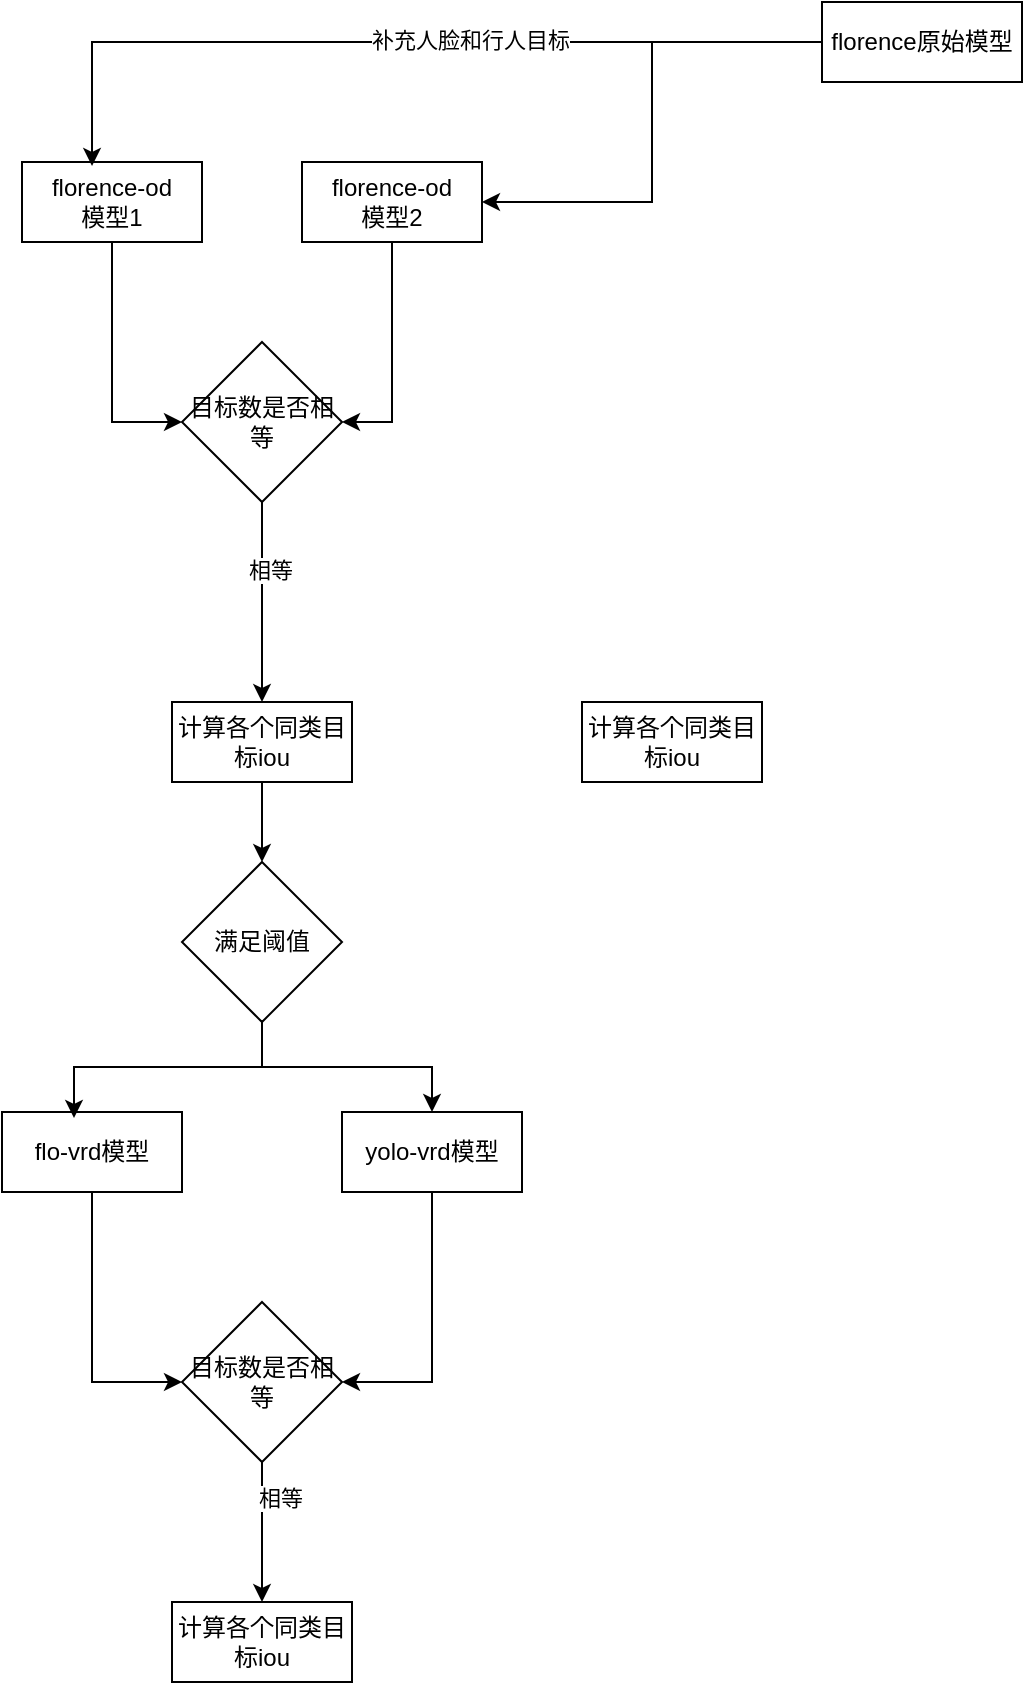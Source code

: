 <mxfile version="26.1.2">
  <diagram name="第 1 页" id="9opfUl3JKIg5s-sDdWxu">
    <mxGraphModel dx="1674" dy="772" grid="1" gridSize="10" guides="1" tooltips="1" connect="1" arrows="1" fold="1" page="1" pageScale="1" pageWidth="827" pageHeight="1169" math="0" shadow="0">
      <root>
        <mxCell id="0" />
        <mxCell id="1" parent="0" />
        <mxCell id="dXUoR89ki3mzmKilDUe6-13" style="edgeStyle=orthogonalEdgeStyle;rounded=0;orthogonalLoop=1;jettySize=auto;html=1;entryX=1;entryY=0.5;entryDx=0;entryDy=0;" edge="1" parent="1" source="dXUoR89ki3mzmKilDUe6-1" target="dXUoR89ki3mzmKilDUe6-3">
          <mxGeometry relative="1" as="geometry" />
        </mxCell>
        <mxCell id="dXUoR89ki3mzmKilDUe6-1" value="florence原始模型" style="rounded=0;whiteSpace=wrap;html=1;" vertex="1" parent="1">
          <mxGeometry x="460" y="10" width="100" height="40" as="geometry" />
        </mxCell>
        <mxCell id="dXUoR89ki3mzmKilDUe6-5" style="edgeStyle=orthogonalEdgeStyle;rounded=0;orthogonalLoop=1;jettySize=auto;html=1;exitX=0.5;exitY=1;exitDx=0;exitDy=0;entryX=0;entryY=0.5;entryDx=0;entryDy=0;" edge="1" parent="1" source="dXUoR89ki3mzmKilDUe6-2" target="dXUoR89ki3mzmKilDUe6-4">
          <mxGeometry relative="1" as="geometry" />
        </mxCell>
        <mxCell id="dXUoR89ki3mzmKilDUe6-2" value="florence-od&lt;div&gt;模型1&lt;/div&gt;" style="rounded=0;whiteSpace=wrap;html=1;" vertex="1" parent="1">
          <mxGeometry x="60" y="90" width="90" height="40" as="geometry" />
        </mxCell>
        <mxCell id="dXUoR89ki3mzmKilDUe6-6" style="edgeStyle=orthogonalEdgeStyle;rounded=0;orthogonalLoop=1;jettySize=auto;html=1;exitX=0.5;exitY=1;exitDx=0;exitDy=0;entryX=1;entryY=0.5;entryDx=0;entryDy=0;" edge="1" parent="1" source="dXUoR89ki3mzmKilDUe6-3" target="dXUoR89ki3mzmKilDUe6-4">
          <mxGeometry relative="1" as="geometry" />
        </mxCell>
        <mxCell id="dXUoR89ki3mzmKilDUe6-3" value="florence-od&lt;div&gt;模型2&lt;/div&gt;" style="rounded=0;whiteSpace=wrap;html=1;" vertex="1" parent="1">
          <mxGeometry x="200" y="90" width="90" height="40" as="geometry" />
        </mxCell>
        <mxCell id="dXUoR89ki3mzmKilDUe6-9" style="edgeStyle=orthogonalEdgeStyle;rounded=0;orthogonalLoop=1;jettySize=auto;html=1;exitX=0.5;exitY=1;exitDx=0;exitDy=0;entryX=0.5;entryY=0;entryDx=0;entryDy=0;" edge="1" parent="1" source="dXUoR89ki3mzmKilDUe6-4" target="dXUoR89ki3mzmKilDUe6-7">
          <mxGeometry relative="1" as="geometry" />
        </mxCell>
        <mxCell id="dXUoR89ki3mzmKilDUe6-10" value="相等" style="edgeLabel;html=1;align=center;verticalAlign=middle;resizable=0;points=[];" vertex="1" connectable="0" parent="dXUoR89ki3mzmKilDUe6-9">
          <mxGeometry x="-0.333" y="4" relative="1" as="geometry">
            <mxPoint as="offset" />
          </mxGeometry>
        </mxCell>
        <mxCell id="dXUoR89ki3mzmKilDUe6-4" value="目标数是否相等" style="rhombus;whiteSpace=wrap;html=1;" vertex="1" parent="1">
          <mxGeometry x="140" y="180" width="80" height="80" as="geometry" />
        </mxCell>
        <mxCell id="dXUoR89ki3mzmKilDUe6-16" value="" style="edgeStyle=orthogonalEdgeStyle;rounded=0;orthogonalLoop=1;jettySize=auto;html=1;" edge="1" parent="1" source="dXUoR89ki3mzmKilDUe6-7" target="dXUoR89ki3mzmKilDUe6-15">
          <mxGeometry relative="1" as="geometry" />
        </mxCell>
        <mxCell id="dXUoR89ki3mzmKilDUe6-7" value="计算各个同类目标iou" style="rounded=0;whiteSpace=wrap;html=1;" vertex="1" parent="1">
          <mxGeometry x="135" y="360" width="90" height="40" as="geometry" />
        </mxCell>
        <mxCell id="dXUoR89ki3mzmKilDUe6-11" value="计算各个同类目标iou" style="rounded=0;whiteSpace=wrap;html=1;" vertex="1" parent="1">
          <mxGeometry x="340" y="360" width="90" height="40" as="geometry" />
        </mxCell>
        <mxCell id="dXUoR89ki3mzmKilDUe6-12" style="edgeStyle=orthogonalEdgeStyle;rounded=0;orthogonalLoop=1;jettySize=auto;html=1;entryX=0.389;entryY=0.05;entryDx=0;entryDy=0;entryPerimeter=0;" edge="1" parent="1" source="dXUoR89ki3mzmKilDUe6-1" target="dXUoR89ki3mzmKilDUe6-2">
          <mxGeometry relative="1" as="geometry" />
        </mxCell>
        <mxCell id="dXUoR89ki3mzmKilDUe6-14" value="补充人脸和行人目标" style="edgeLabel;html=1;align=center;verticalAlign=middle;resizable=0;points=[];" vertex="1" connectable="0" parent="dXUoR89ki3mzmKilDUe6-12">
          <mxGeometry x="-0.176" y="-1" relative="1" as="geometry">
            <mxPoint as="offset" />
          </mxGeometry>
        </mxCell>
        <mxCell id="dXUoR89ki3mzmKilDUe6-21" style="edgeStyle=orthogonalEdgeStyle;rounded=0;orthogonalLoop=1;jettySize=auto;html=1;exitX=0.5;exitY=1;exitDx=0;exitDy=0;entryX=0.5;entryY=0;entryDx=0;entryDy=0;" edge="1" parent="1" source="dXUoR89ki3mzmKilDUe6-15" target="dXUoR89ki3mzmKilDUe6-18">
          <mxGeometry relative="1" as="geometry" />
        </mxCell>
        <mxCell id="dXUoR89ki3mzmKilDUe6-15" value="满足阈值" style="rhombus;whiteSpace=wrap;html=1;" vertex="1" parent="1">
          <mxGeometry x="140" y="440" width="80" height="80" as="geometry" />
        </mxCell>
        <mxCell id="dXUoR89ki3mzmKilDUe6-23" style="edgeStyle=orthogonalEdgeStyle;rounded=0;orthogonalLoop=1;jettySize=auto;html=1;entryX=0;entryY=0.5;entryDx=0;entryDy=0;" edge="1" parent="1" source="dXUoR89ki3mzmKilDUe6-17" target="dXUoR89ki3mzmKilDUe6-22">
          <mxGeometry relative="1" as="geometry" />
        </mxCell>
        <mxCell id="dXUoR89ki3mzmKilDUe6-17" value="flo-vrd模型" style="rounded=0;whiteSpace=wrap;html=1;" vertex="1" parent="1">
          <mxGeometry x="50" y="565" width="90" height="40" as="geometry" />
        </mxCell>
        <mxCell id="dXUoR89ki3mzmKilDUe6-24" style="edgeStyle=orthogonalEdgeStyle;rounded=0;orthogonalLoop=1;jettySize=auto;html=1;entryX=1;entryY=0.5;entryDx=0;entryDy=0;" edge="1" parent="1" source="dXUoR89ki3mzmKilDUe6-18" target="dXUoR89ki3mzmKilDUe6-22">
          <mxGeometry relative="1" as="geometry" />
        </mxCell>
        <mxCell id="dXUoR89ki3mzmKilDUe6-18" value="yolo-vrd模型" style="rounded=0;whiteSpace=wrap;html=1;" vertex="1" parent="1">
          <mxGeometry x="220" y="565" width="90" height="40" as="geometry" />
        </mxCell>
        <mxCell id="dXUoR89ki3mzmKilDUe6-19" style="edgeStyle=orthogonalEdgeStyle;rounded=0;orthogonalLoop=1;jettySize=auto;html=1;exitX=0.5;exitY=1;exitDx=0;exitDy=0;entryX=0.4;entryY=0.075;entryDx=0;entryDy=0;entryPerimeter=0;" edge="1" parent="1" source="dXUoR89ki3mzmKilDUe6-15" target="dXUoR89ki3mzmKilDUe6-17">
          <mxGeometry relative="1" as="geometry" />
        </mxCell>
        <mxCell id="dXUoR89ki3mzmKilDUe6-26" style="edgeStyle=orthogonalEdgeStyle;rounded=0;orthogonalLoop=1;jettySize=auto;html=1;exitX=0.5;exitY=1;exitDx=0;exitDy=0;entryX=0.5;entryY=0;entryDx=0;entryDy=0;" edge="1" parent="1" source="dXUoR89ki3mzmKilDUe6-22" target="dXUoR89ki3mzmKilDUe6-25">
          <mxGeometry relative="1" as="geometry" />
        </mxCell>
        <mxCell id="dXUoR89ki3mzmKilDUe6-27" value="相等" style="edgeLabel;html=1;align=center;verticalAlign=middle;resizable=0;points=[];" vertex="1" connectable="0" parent="dXUoR89ki3mzmKilDUe6-26">
          <mxGeometry x="-0.486" y="9" relative="1" as="geometry">
            <mxPoint as="offset" />
          </mxGeometry>
        </mxCell>
        <mxCell id="dXUoR89ki3mzmKilDUe6-22" value="目标数是否相等" style="rhombus;whiteSpace=wrap;html=1;" vertex="1" parent="1">
          <mxGeometry x="140" y="660" width="80" height="80" as="geometry" />
        </mxCell>
        <mxCell id="dXUoR89ki3mzmKilDUe6-25" value="计算各个同类目标iou" style="rounded=0;whiteSpace=wrap;html=1;" vertex="1" parent="1">
          <mxGeometry x="135" y="810" width="90" height="40" as="geometry" />
        </mxCell>
      </root>
    </mxGraphModel>
  </diagram>
</mxfile>
